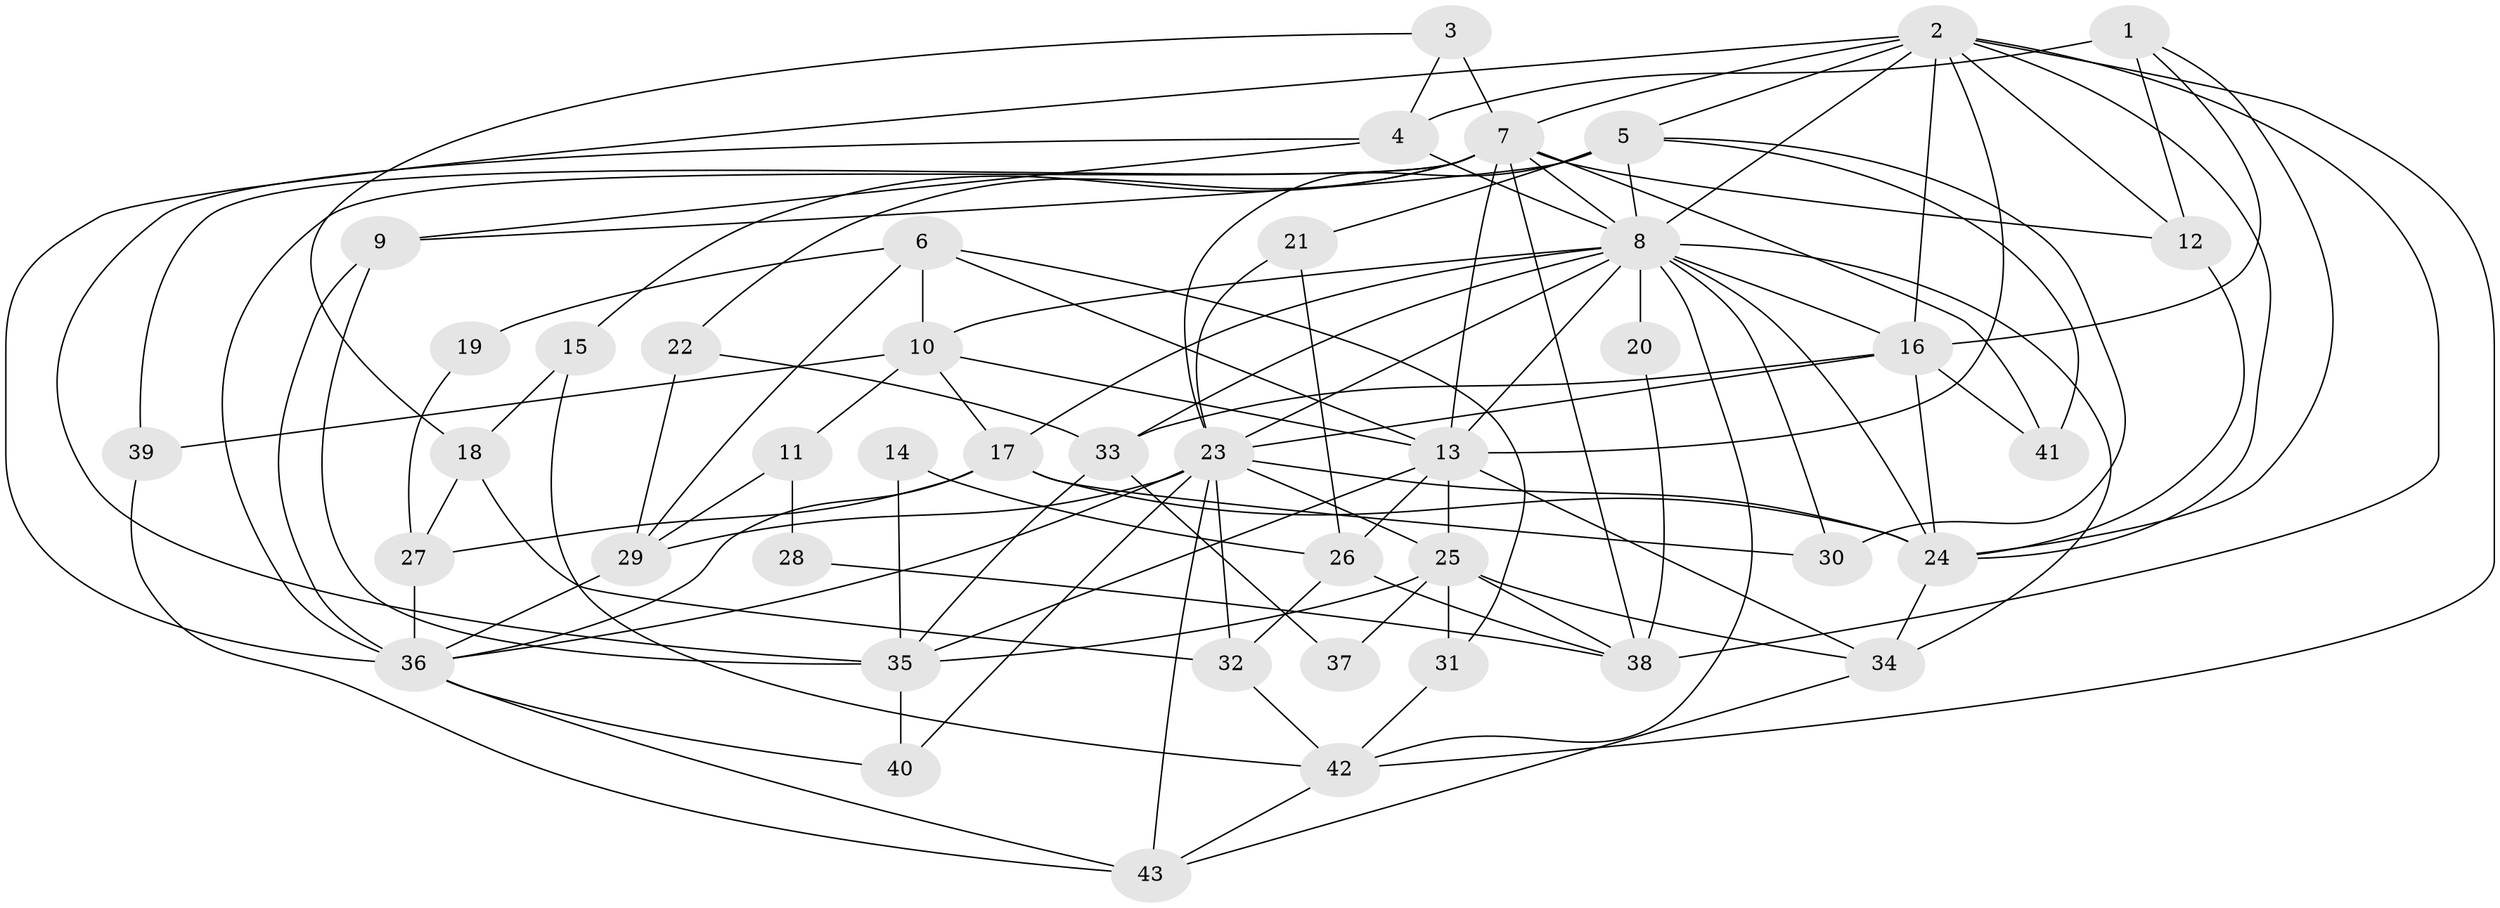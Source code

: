 // original degree distribution, {4: 0.24705882352941178, 6: 0.07058823529411765, 5: 0.2235294117647059, 2: 0.10588235294117647, 3: 0.3058823529411765, 8: 0.011764705882352941, 7: 0.03529411764705882}
// Generated by graph-tools (version 1.1) at 2025/36/03/09/25 02:36:12]
// undirected, 43 vertices, 112 edges
graph export_dot {
graph [start="1"]
  node [color=gray90,style=filled];
  1;
  2;
  3;
  4;
  5;
  6;
  7;
  8;
  9;
  10;
  11;
  12;
  13;
  14;
  15;
  16;
  17;
  18;
  19;
  20;
  21;
  22;
  23;
  24;
  25;
  26;
  27;
  28;
  29;
  30;
  31;
  32;
  33;
  34;
  35;
  36;
  37;
  38;
  39;
  40;
  41;
  42;
  43;
  1 -- 4 [weight=3.0];
  1 -- 12 [weight=1.0];
  1 -- 16 [weight=1.0];
  1 -- 24 [weight=1.0];
  2 -- 5 [weight=1.0];
  2 -- 7 [weight=1.0];
  2 -- 8 [weight=3.0];
  2 -- 12 [weight=1.0];
  2 -- 13 [weight=1.0];
  2 -- 16 [weight=1.0];
  2 -- 24 [weight=1.0];
  2 -- 36 [weight=1.0];
  2 -- 38 [weight=2.0];
  2 -- 42 [weight=1.0];
  3 -- 4 [weight=1.0];
  3 -- 7 [weight=2.0];
  3 -- 18 [weight=1.0];
  4 -- 8 [weight=1.0];
  4 -- 9 [weight=1.0];
  4 -- 35 [weight=1.0];
  5 -- 8 [weight=1.0];
  5 -- 9 [weight=1.0];
  5 -- 21 [weight=2.0];
  5 -- 23 [weight=1.0];
  5 -- 30 [weight=1.0];
  5 -- 41 [weight=1.0];
  6 -- 10 [weight=1.0];
  6 -- 13 [weight=1.0];
  6 -- 19 [weight=1.0];
  6 -- 29 [weight=1.0];
  6 -- 31 [weight=1.0];
  7 -- 8 [weight=1.0];
  7 -- 12 [weight=1.0];
  7 -- 13 [weight=1.0];
  7 -- 15 [weight=1.0];
  7 -- 22 [weight=1.0];
  7 -- 36 [weight=1.0];
  7 -- 38 [weight=1.0];
  7 -- 39 [weight=1.0];
  7 -- 41 [weight=1.0];
  8 -- 10 [weight=1.0];
  8 -- 13 [weight=1.0];
  8 -- 16 [weight=2.0];
  8 -- 17 [weight=1.0];
  8 -- 20 [weight=1.0];
  8 -- 23 [weight=2.0];
  8 -- 24 [weight=1.0];
  8 -- 30 [weight=1.0];
  8 -- 33 [weight=1.0];
  8 -- 34 [weight=1.0];
  8 -- 42 [weight=1.0];
  9 -- 35 [weight=1.0];
  9 -- 36 [weight=1.0];
  10 -- 11 [weight=1.0];
  10 -- 13 [weight=1.0];
  10 -- 17 [weight=1.0];
  10 -- 39 [weight=1.0];
  11 -- 28 [weight=1.0];
  11 -- 29 [weight=1.0];
  12 -- 24 [weight=1.0];
  13 -- 25 [weight=1.0];
  13 -- 26 [weight=1.0];
  13 -- 34 [weight=1.0];
  13 -- 35 [weight=1.0];
  14 -- 26 [weight=1.0];
  14 -- 35 [weight=1.0];
  15 -- 18 [weight=1.0];
  15 -- 42 [weight=1.0];
  16 -- 23 [weight=1.0];
  16 -- 24 [weight=2.0];
  16 -- 33 [weight=1.0];
  16 -- 41 [weight=1.0];
  17 -- 24 [weight=1.0];
  17 -- 27 [weight=1.0];
  17 -- 30 [weight=1.0];
  17 -- 36 [weight=1.0];
  18 -- 27 [weight=1.0];
  18 -- 32 [weight=1.0];
  19 -- 27 [weight=1.0];
  20 -- 38 [weight=1.0];
  21 -- 23 [weight=1.0];
  21 -- 26 [weight=1.0];
  22 -- 29 [weight=1.0];
  22 -- 33 [weight=1.0];
  23 -- 24 [weight=1.0];
  23 -- 25 [weight=2.0];
  23 -- 29 [weight=1.0];
  23 -- 32 [weight=1.0];
  23 -- 36 [weight=1.0];
  23 -- 40 [weight=1.0];
  23 -- 43 [weight=1.0];
  24 -- 34 [weight=2.0];
  25 -- 31 [weight=1.0];
  25 -- 34 [weight=1.0];
  25 -- 35 [weight=1.0];
  25 -- 37 [weight=1.0];
  25 -- 38 [weight=1.0];
  26 -- 32 [weight=1.0];
  26 -- 38 [weight=1.0];
  27 -- 36 [weight=1.0];
  28 -- 38 [weight=1.0];
  29 -- 36 [weight=1.0];
  31 -- 42 [weight=1.0];
  32 -- 42 [weight=1.0];
  33 -- 35 [weight=1.0];
  33 -- 37 [weight=1.0];
  34 -- 43 [weight=1.0];
  35 -- 40 [weight=1.0];
  36 -- 40 [weight=1.0];
  36 -- 43 [weight=1.0];
  39 -- 43 [weight=1.0];
  42 -- 43 [weight=1.0];
}
